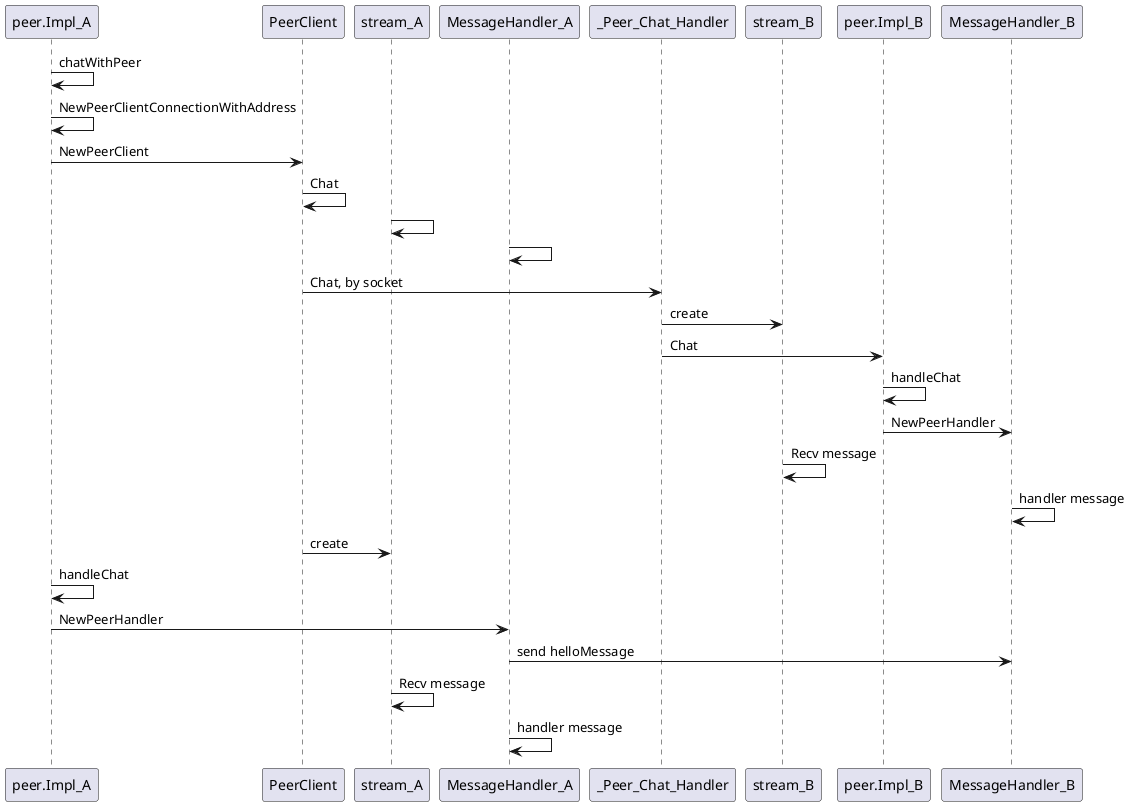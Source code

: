 @startuml

peer.Impl_A -> peer.Impl_A: chatWithPeer
peer.Impl_A -> peer.Impl_A: NewPeerClientConnectionWithAddress
peer.Impl_A -> PeerClient: NewPeerClient
PeerClient -> PeerClient: Chat
stream_A -> stream_A
MessageHandler_A -> MessageHandler_A

PeerClient -> _Peer_Chat_Handler: Chat, by socket
_Peer_Chat_Handler -> stream_B:create
_Peer_Chat_Handler -> peer.Impl_B: Chat
peer.Impl_B -> peer.Impl_B: handleChat
peer.Impl_B -> MessageHandler_B: NewPeerHandler
stream_B-> stream_B: Recv message
MessageHandler_B -> MessageHandler_B: handler message

PeerClient -> stream_A: create

peer.Impl_A -> peer.Impl_A: handleChat
peer.Impl_A -> MessageHandler_A: NewPeerHandler
MessageHandler_A -> MessageHandler_B: send helloMessage



stream_A -> stream_A: Recv message
MessageHandler_A -> MessageHandler_A: handler message


@enduml

interface grpc.Stream  {
	Context() context.Context
	SendMsg(m interface{}) error
	RecvMsg(m interface{}) error
}
interface grpc.ClientStream  {
	Header() (metadata.MD, error)
	Trailer() metadata.MD
	CloseSend() error
	Stream
}
interface grpc.ServerStream  {
	SetHeader(metadata.MD) error
	SendHeader(metadata.MD) error
	SetTrailer(metadata.MD)
	Stream
}
grpc.Stream <|-- grpc.ClientStream
grpc.Stream <|-- grpc.ServerStream


interface PeerServer  {
	Chat(Peer_ChatServer) error
	GossipIn(Peer_GossipInServer) error
	ProcessTransaction(context.Context, *Transaction) (*Response, error)
}

interface Peer_ChatServer  {
	Send(*Message) error
	Recv() (*Message, error)
	grpc.ServerStream
}

class peerChatServer {
	grpc.ServerStream
}
grpc.ServerStream <|-- Peer_ChatServer
Peer_ChatServer <|-- peerChatServer



interface Peer_GossipInServer  {
	Send(*Gossip) error
	Recv() (*Gossip, error)
	grpc.ServerStream
}
class peerGossipInServer  {
	grpc.ServerStream
}
grpc.ServerStream <|-- Peer_GossipInServer
Peer_GossipInServer <|-- peerGossipInServer




interface Peer_ChatClient  {
	Send(*Message) error
	Recv() (*Message, error)
	grpc.ClientStream
}

class peerChatClient  {
	grpc.ClientStream
}


interface RemoteLedger  {
	BlocksRetriever
	StateRetriever
}

interface BlockChainAccessor  {
	GetBlockByNumber(blockNumber uint64) (*pb.Block, error)
	GetBlockchainSize() uint64
	GetCurrentStateHash() (stateHash []byte, err error)
}

interface BlockChainModifier  {
	ApplyStateDelta(id {}, delta *statemgmt.StateDelta) error
	RollbackStateDelta(id {}) error
	CommitStateDelta(id {}) error
	EmptyState() error
	PutBlock(blockNumber uint64, block *pb.Block) error
}

interface BlockChainUtil  {
	HashBlock(block *pb.Block) ([]byte, error)
	VerifyBlockchain(start, finish uint64) (uint64, error)
}

interface StateAccessor  {
	GetStateSnapshot() (*state.StateSnapshot, error)
	GetStateDelta(blockNumber uint64) (*statemgmt.StateDelta, error)
}

interface MessageHandler  {
	RemoteLedger
	HandleMessage(msg *pb.Message) error
	SendMessage(msg *pb.Message) error
	To() (pb.PeerEndpoint, error)
	Stop() error
}
RemoteLedger <|-- MessageHandler

interface MessageHandlerCoordinator  {
	Peer
	SecurityAccessor
	BlockChainAccessor
	BlockChainModifier
	BlockChainUtil
	StateAccessor
	Discoverer

	RegisterHandler(messageHandler MessageHandler) error
	DeregisterHandler(messageHandler MessageHandler) error
	Broadcast(*pb.Message, pb.PeerEndpoint_interface) []error
	Unicast(*pb.Message, *pb.PeerID) error
	GetPeers() (*pb.PeersMessage, error)
	GetRemoteLedger(receiver *pb.PeerID) (RemoteLedger, error)
	PeersDiscovered(*pb.PeersMessage) error
	ExecuteTransaction(transaction *pb.Transaction) *pb.Response
}

Peer <|-- MessageHandlerCoordinator
BlockChainAccessor <|-- MessageHandlerCoordinator
BlockChainModifier <|-- MessageHandlerCoordinator

MessageHandlerCoordinator --|> BlockChainUtil
MessageHandlerCoordinator --|> Discoverer
MessageHandlerCoordinator --|> StateAccessor
MessageHandlerCoordinator --|> SecurityAccessor




interface ChatStream  {
	Send(*pb.Message) error
	Recv() (*pb.Message, error)
}

interface SecurityAccessor  {
	GetSecHelper() crypto.Peer
}

interface TransactionProccesor  {
	ProcessTransactionMsg(*pb.Message, *pb.Transaction) *pb.Response
}

interface Engine  {
	TransactionProccesor
	HandlerFactory(MessageHandler) (LegacyMessageHandler, error)
}
TransactionProccesor <|-- Engine
Engine <|-- help.EngineImpl

class Impl {
	handlerFactory HandlerFactory
	handlerMap     *handlerMap
	ledgerWrapper  *ledgerWrapper
	secHelper      crypto.Peer
	engine         Engine
	reconnectOnce  sync.Once
	discHelper     discovery.Discovery
}
MessageHandlerCoordinator <|-- Impl
Impl o--> ledgerWrapper
Impl o--> handlerMap
Impl *--> Engine


class Handler  {
	ToPeerEndpoint                *pb.PeerEndpoint
	Coordinator                   MessageHandlerCoordinator
	ChatStream                    ChatStream
	doneChan                      chan struct{}
	FSM                           *fsm.FSM
	syncBlocks                    chan *pb.SyncBlocks
	snapshotRequestHandler        *syncStateSnapshotRequestHandler
	syncStateDeltasRequestHandler *syncStateDeltasHandler
	syncBlocksRequestHandler      *syncBlocksRequestHandler
}
Handler *--> Impl
Handler *--> ChatStream
Handler --|> MessageHandler
handlerMap *--> MessageHandler


class help.EngineImpl {
	consenter    consensus.Consenter
	helper       *Helper
	peerEndpoint *pb.PeerEndpoint
	consensusFan *util.MessageFan
}
help.EngineImpl o--> consensus.Consenter

consensus.Consenter <|-- noops.Noops
consensus.Consenter <|-- pbft.obcBatch
pbft.obcBatch <|-- pbft.pbftCore


interface BlocksRetriever  {
	RequestBlocks(*pb.SyncBlockRange) (<-chan *pb.SyncBlocks, error)
}

interface StateRetriever  {
	RequestStateSnapshot() (<-chan *pb.SyncStateSnapshot, error)
	RequestStateDeltas(syncBlockRange *pb.SyncBlockRange)
}

StateRetriever <|-- RemoteLedger
BlocksRetriever <|-- RemoteLedger
